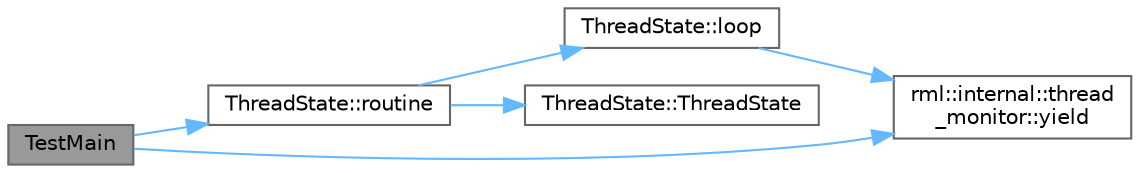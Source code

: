 digraph "TestMain"
{
 // LATEX_PDF_SIZE
  bgcolor="transparent";
  edge [fontname=Helvetica,fontsize=10,labelfontname=Helvetica,labelfontsize=10];
  node [fontname=Helvetica,fontsize=10,shape=box,height=0.2,width=0.4];
  rankdir="LR";
  Node1 [id="Node000001",label="TestMain",height=0.2,width=0.4,color="gray40", fillcolor="grey60", style="filled", fontcolor="black",tooltip="Entry point to a TBB unit test application"];
  Node1 -> Node2 [id="edge1_Node000001_Node000002",color="steelblue1",style="solid",tooltip=" "];
  Node2 [id="Node000002",label="ThreadState::routine",height=0.2,width=0.4,color="grey40", fillcolor="white", style="filled",URL="$class_thread_state.html#a9205bcce6760a4f0baf856f6bc30a68f",tooltip=" "];
  Node2 -> Node3 [id="edge2_Node000002_Node000003",color="steelblue1",style="solid",tooltip=" "];
  Node3 [id="Node000003",label="ThreadState::loop",height=0.2,width=0.4,color="grey40", fillcolor="white", style="filled",URL="$class_thread_state.html#a2be8d96a1592ee4ffb5e7ca396db4b11",tooltip=" "];
  Node3 -> Node4 [id="edge3_Node000003_Node000004",color="steelblue1",style="solid",tooltip=" "];
  Node4 [id="Node000004",label="rml::internal::thread\l_monitor::yield",height=0.2,width=0.4,color="grey40", fillcolor="white", style="filled",URL="$classrml_1_1internal_1_1thread__monitor.html#a5c286f93f53ec2ac4f0d70650ba32b92",tooltip="Yield control to OS"];
  Node2 -> Node5 [id="edge4_Node000002_Node000005",color="steelblue1",style="solid",tooltip=" "];
  Node5 [id="Node000005",label="ThreadState::ThreadState",height=0.2,width=0.4,color="grey40", fillcolor="white", style="filled",URL="$class_thread_state.html#adab9e8ca8ac237f5ce1421334577cdb1",tooltip=" "];
  Node1 -> Node4 [id="edge5_Node000001_Node000004",color="steelblue1",style="solid",tooltip=" "];
}
